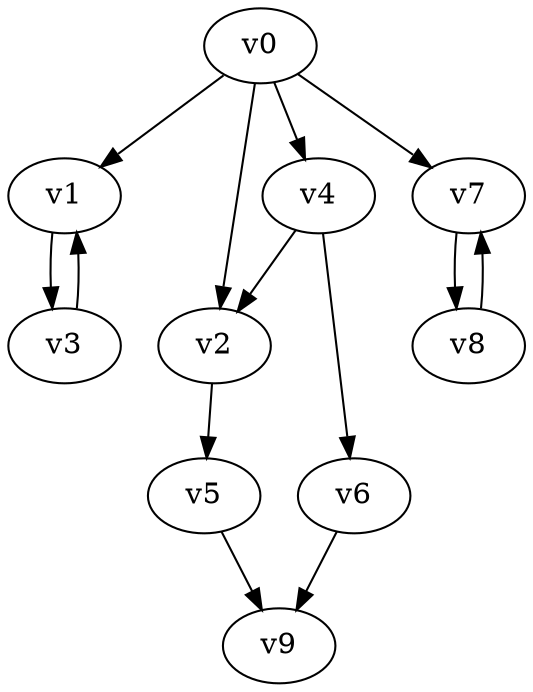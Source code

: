 digraph test005 {
    v0 [name="v0", player=0, weight=4];
    v1 [name="v1", player=1, weight=13];
    v2 [name="v2", player=0, weight=5];
    v3 [name="v3", player=1, weight=9];
    v4 [name="v4", player=0, weight=6];
    v5 [name="v5", player=1, weight=-1];
    v6 [name="v6", player=0, weight=7];
    v7 [name="v7", player=1, weight=14];
    v8 [name="v8", player=0, weight=3];
    v9 [name="v9", player=1, weight=5];
    v0 -> v1;
    v0 -> v2;
    v1 -> v3;
    v3 -> v1;
    v0 -> v4;
    v2 -> v5;
    v4 -> v6;
    v0 -> v7;
    v7 -> v8;
    v8 -> v7;
    v5 -> v9;
    v4 -> v2;
    v6 -> v9;
}
